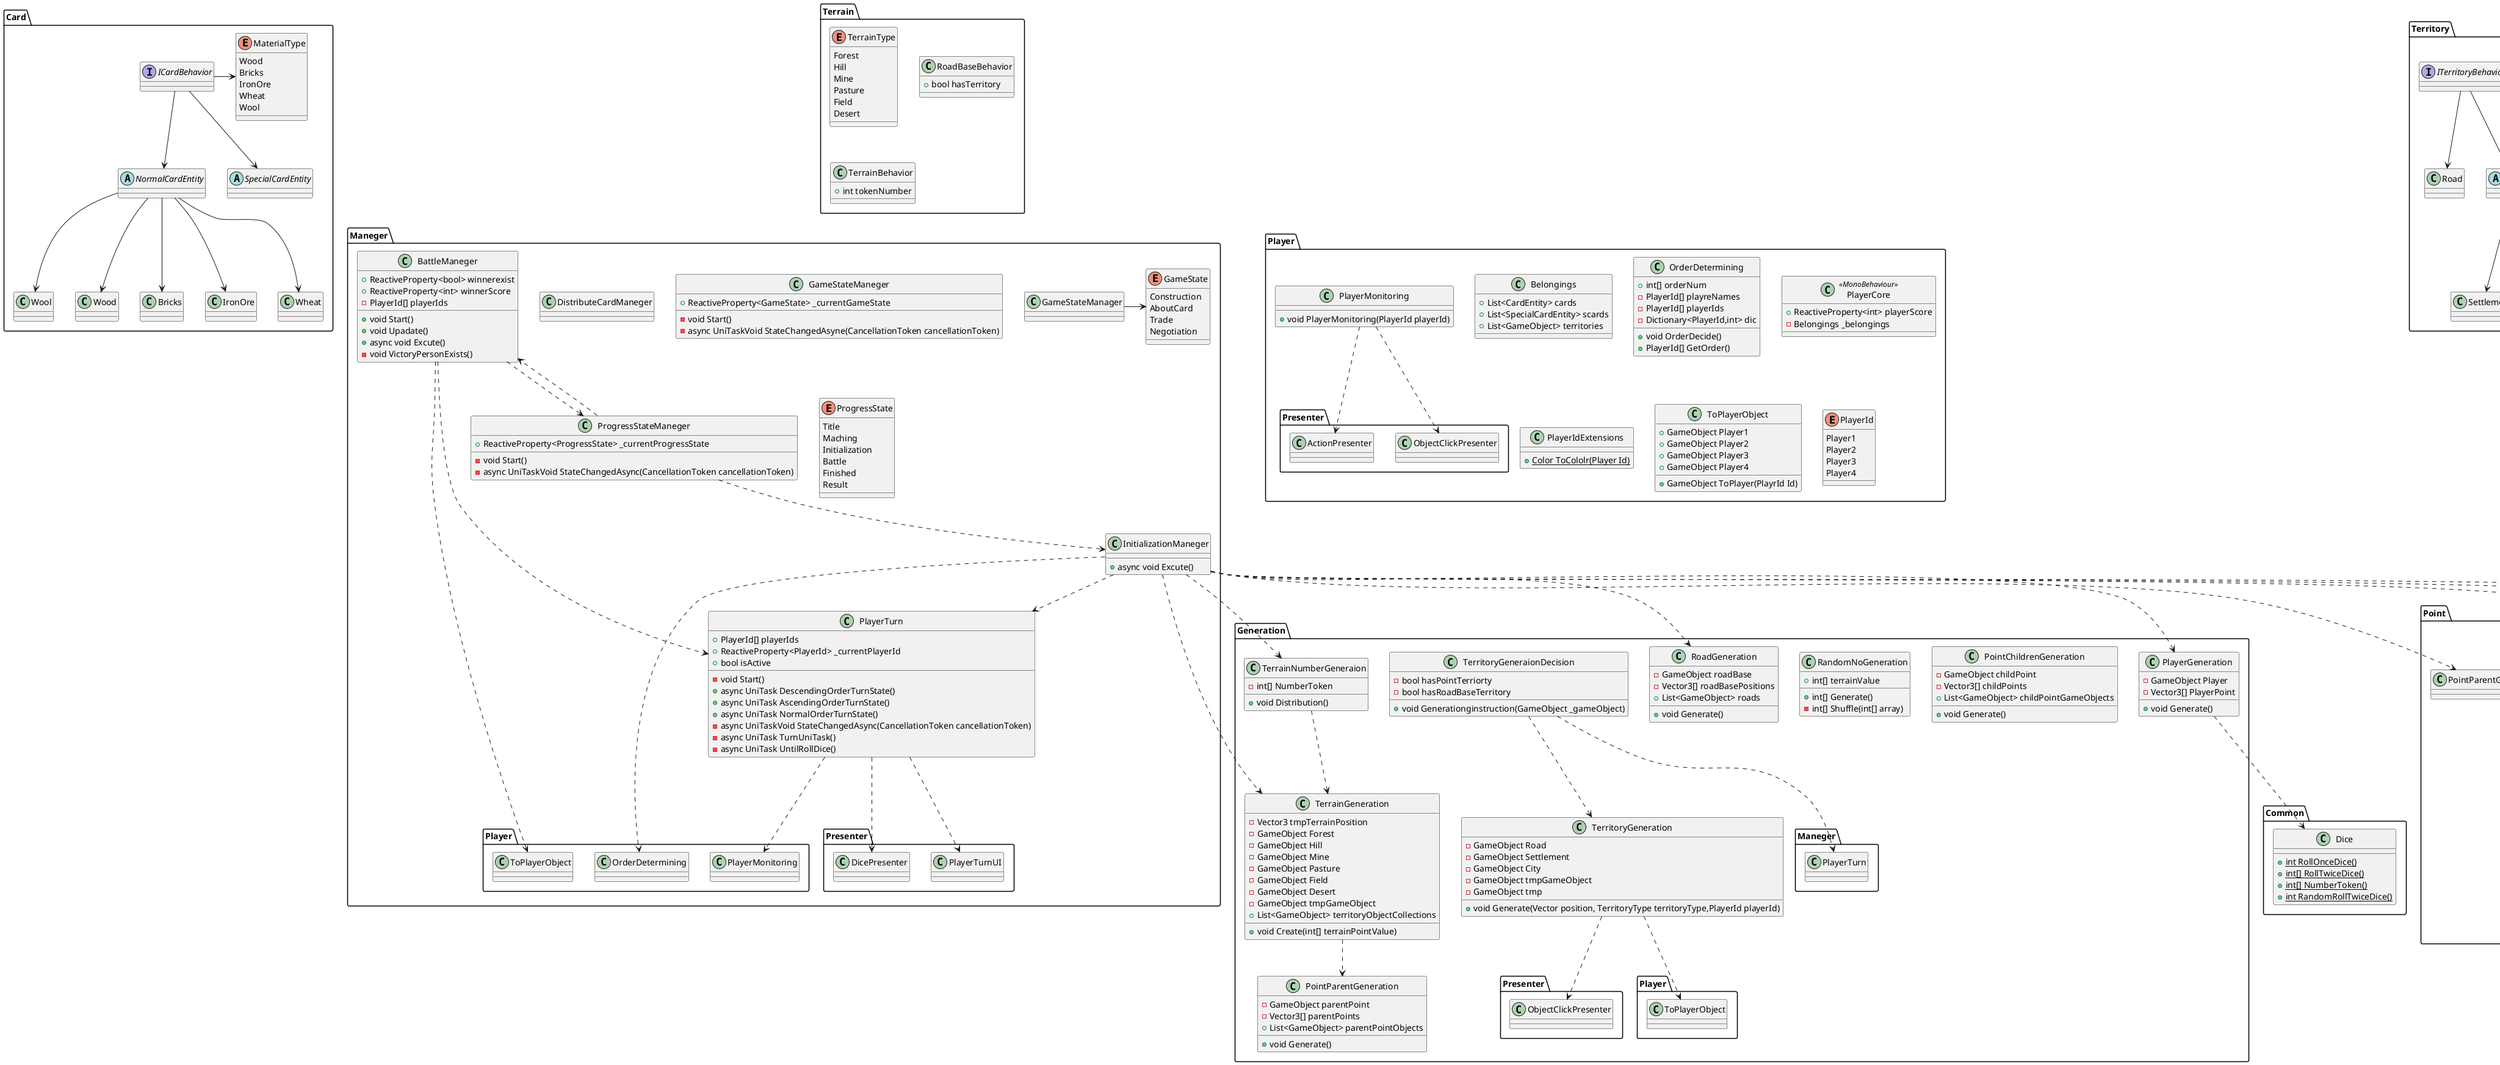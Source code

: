 @startuml CatanClass

namespace Common{
    class Dice{
        + {static} int RollOnceDice()
        + {static} int[] RollTwiceDice()
        + {static} int[] NumberToken()
        + {static} int RandomRollTwiceDice()
    }
}
namespace Terrain{
    enum TerrainType {
        Forest
        Hill
        Mine
        Pasture
        Field
        Desert
    }
    class RoadBaseBehavior{
        + bool hasTerritory
    }
    class TerrainBehavior{
        + int tokenNumber
    }
}

namespace Point{
    class CanPutPointJudgement{
        + void Judgement()
    }
    class PointChildrenBeavior{
        + int pointNumber
        + GameObject AdjacentPoint_0
        + GameObject AdjacentPoint_1
        + GameObject AdjacentPoint_2
        - GameObject parent
        - GameObject territory
        + bool hasTerritory
    }
    class PointChildrenRelevanceSetting{
        - int[][] adjacentPoint
        + void Allocation()
    }
    class PointParentBehavior{
        + int pointNumber
        - GameObject TerrainObject
        + GameObject childPoint_0
        + GameObject childPoint_1
        + GameObject childPoint_2
        + GameObject childPoint_3
        + GameObject childPoint_4
        + GameObject childPoint_5
        + bool hasThief()
    }
    class PointParentRelevanceSetting{
        - int[][] hasPoints
        + void Allocation()
    }
    PointParentRelevanceSetting ..> Generation.PointChildrenGeneration
    PointParentRelevanceSetting ..> Generation.PointParentGeneration

    PointChildrenRelevanceSetting ..> Generation.PointChildrenGeneration
}

namespace Territory{

    enum TerritoryType {
        Road
        Settlement
        City
    }

    interface ITerritoryBehavior
    class Road
    ITerritoryBehavior --> Road
    abstract BaseEntity
    ITerritoryBehavior --> BaseEntity

    class Settlement
    class City
    BaseEntity --> Settlement
    BaseEntity --> City
}


namespace Card{

    interface ICardBehavior

    enum MaterialType {
        Wood
        Bricks
        IronOre
        Wheat
        Wool
    }

    abstract NormalCardEntity
    Card.ICardBehavior --> NormalCardEntity
    abstract SpecialCardEntity
    Card.ICardBehavior --> SpecialCardEntity

    class Wood
    class Bricks
    class IronOre
    class Wheat
    class Wool

    Card.NormalCardEntity --> Wood
    Card.NormalCardEntity --> Bricks
    Card.NormalCardEntity --> IronOre
    Card.NormalCardEntity --> Wheat
    Card.NormalCardEntity --> Wool

    ICardBehavior --r> MaterialType
}

namespace Generation{
    class PlayerGeneration{
        - GameObject Player
        - Vector3[] PlayerPoint
        + void Generate()
    }
    class PointChildrenGeneration{
        - GameObject childPoint
        - Vector3[] childPoints
        + List<GameObject> childPointGameObjects
        + void Generate()
    }
    class PointParentGeneration{
        - GameObject parentPoint
        - Vector3[] parentPoints
        + List<GameObject> parentPointObjects
        + void Generate()
    }
    class RandomNoGeneration{
        + int[] terrainValue
        + int[] Generate()
        - int[] Shuffle(int[] array)
    }
    class RoadGeneration{
        - GameObject roadBase
        - Vector3[] roadBasePositions
        + List<GameObject> roads
        + void Generate()
    }
    class TerrainGeneration{
        - Vector3 tmpTerrainPosition
        - GameObject Forest
        - GameObject Hill
        - GameObject Mine
        - GameObject Pasture
        - GameObject Field
        - GameObject Desert
        - GameObject tmpGameObject
        + List<GameObject> territoryObjectCollections
        + void Create(int[] terrainPointValue)

    }
    class TerrainNumberGeneraion{
        - int[] NumberToken
        + void Distribution()
    }
    class TerritoryGeneration{
        - GameObject Road
        - GameObject Settlement
        - GameObject City
        - GameObject tmpGameObject
        - GameObject tmp
        + void Generate(Vector position, TerritoryType territoryType,PlayerId playerId)
    }
    class TerritoryGeneraionDecision{
        - bool hasPointTerriorty
        - bool hasRoadBaseTerritory
        + void Generationginstruction(GameObject _gameObject)
    }
    TerrainGeneration ..> PointParentGeneration
    TerrainNumberGeneraion ..> TerrainGeneration
    PlayerGeneration ..> Common.Dice

    TerritoryGeneraionDecision ..> TerritoryGeneration
    TerritoryGeneraionDecision ..> Maneger.PlayerTurn

    TerritoryGeneration ..> Player.ToPlayerObject
    TerritoryGeneration ..> Presenter.ObjectClickPresenter

}

namespace Maneger{
    class BattleManeger{
        + ReactiveProperty<bool> winnerexist
        + ReactiveProperty<int> winnerScore
        - PlayerId[] playerIds
        + void Start()
        + void Upadate()
        + async void Excute()
        - void VictoryPersonExists()
    }
    class DistributeCardManeger
    enum GameState{
        Construction
        AboutCard
        Trade
        Negotiation
    }
    class GameStateManeger{
        + ReactiveProperty<GameState> _currentGameState
        - void Start()
        - async UniTaskVoid StateChangedAsyne(CancellationToken cancellationToken)
    }
    class InitializationManeger{
        + async void Excute()
    }
    class PlayerTurn{
        + PlayerId[] playerIds
        + ReactiveProperty<PlayerId> _currentPlayerId
        + bool isActive
        - void Start()
        + async UniTask DescendingOrderTurnState()
        + async UniTask AscendingOrderTurnState()
        + async UniTask NormalOrderTurnState()
        - async UniTaskVoid StateChangedAsync(CancellationToken cancellationToken)
        - async UniTask TurnUniTask()
        - async UniTask UntilRollDice()
    }
    enum ProgressState{
        Title
        Maching
        Initialization
        Battle
        Finished
        Result
    }
    class ProgressStateManeger{
        + ReactiveProperty<ProgressState> _currentProgressState
        - void Start()
        - async UniTaskVoid StateChangedAsync(CancellationToken cancellationToken)
    }

    GameStateManager --r> GameState
    InitializationManeger ..> Point.PointChildrenGeneration
    InitializationManeger ..> Point.PointParentGeneration
    InitializationManeger ..> Point.PointChildrenRelevanceSetting
    InitializationManeger ..> Point.PointParentRelevanceSetting
    InitializationManeger ..> Generation.RoadGeneration
    InitializationManeger ..> Generation.TerrainGeneration
    InitializationManeger ..> Generation.TerrainNumberGeneraion
    InitializationManeger ..> Generation.PlayerGeneration
    InitializationManeger ..> Player.OrderDetermining
    InitializationManeger ..> PlayerTurn

    ProgressStateManeger ..> InitializationManeger
    ProgressStateManeger ..> BattleManeger

    BattleManeger ..> PlayerTurn
    BattleManeger ..> ProgressStateManeger
    BattleManeger ..> Player.ToPlayerObject

    PlayerTurn ..> Presenter.PlayerTurnUI
    PlayerTurn ..> Presenter.DicePresenter
    PlayerTurn ..> Player.PlayerMonitoring
}

namespace Player{
    class Belongings{
        + List<CardEntity> cards
        + List<SpecialCardEntity> scards
        + List<GameObject> territories
    }
    class OrderDetermining{
        + int[] orderNum
        - PlayerId[] playreNames
        - PlayerId[] playerIds
        - Dictionary<PlayerId,int> dic
        + void OrderDecide()
        + PlayerId[] GetOrder()
    }
    class PlayerCore<<MonoBehaviour>>{
        + ReactiveProperty<int> playerScore
        - Belongings _belongings
    }
    class PlayerIdExtensions{
        + {static} Color ToCololr(Player Id)
    }
    class PlayerMonitoring{
        + void PlayerMonitoring(PlayerId playerId)
    }
    class ToPlayerObject{
        + GameObject Player1
        + GameObject Player2
        + GameObject Player3
        + GameObject Player4
        + GameObject ToPlayer(PlayrId Id)
    }

    enum PlayerId{
        Player1
        Player2
        Player3
        Player4
    }

    PlayerMonitoring ..> Presenter.ObjectClickPresenter
    PlayerMonitoring ..> Presenter.ActionPresenter
}

namespace Presenter{
    class ActionPresenter{
    }
    class ObjectClickPresenter
}

@endumletermining{
        + int[] orderNum
        - PlayerId[] playreNames
        - PlayerId[] playerIds
        - Dictionary<PlayerId,int> dic
        + void OrderDecide()
        + PlayerId[] GetOrder()
    }
    class PlayerCore<<MonoBehaviour>>{
        + ReactiveProperty<int> playerScore
        - Belongings _belongings
    }
    class PlayerIdExtensions{
        + {static} Color ToCololr(Player Id)
    }
    class PlayerMonitoring{
        + void PlayerMonitoring(PlayerId playerId)
    }
    class ToPlayerObject{
        + GameObject Player1
        + GameObject Player2
        + GameObject Player3
        + GameObject Player4
        + GameObject ToPlayer(PlayrId Id)
    }

  